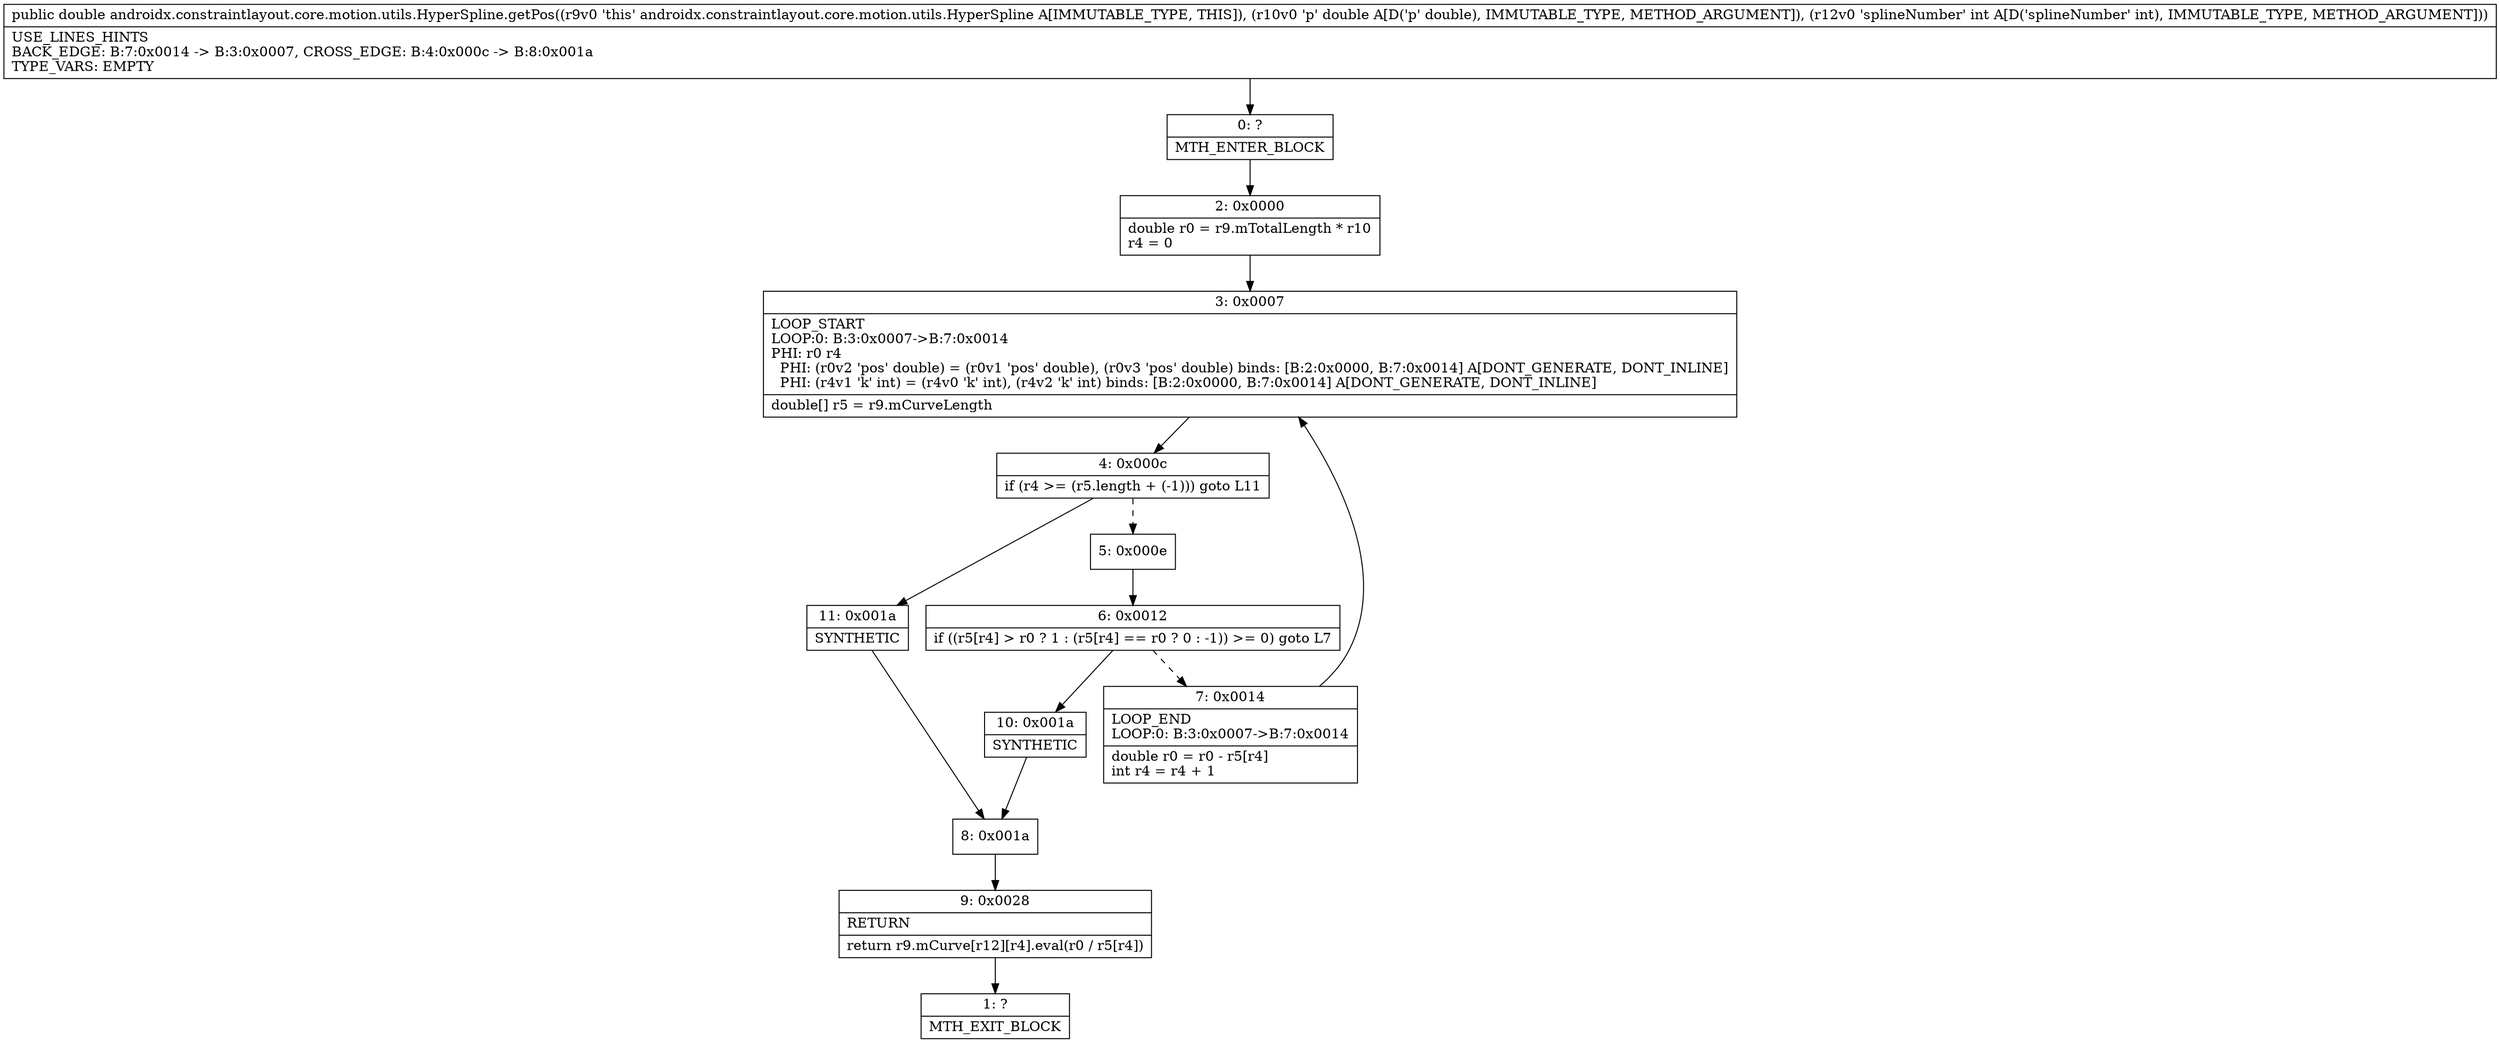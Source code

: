 digraph "CFG forandroidx.constraintlayout.core.motion.utils.HyperSpline.getPos(DI)D" {
Node_0 [shape=record,label="{0\:\ ?|MTH_ENTER_BLOCK\l}"];
Node_2 [shape=record,label="{2\:\ 0x0000|double r0 = r9.mTotalLength * r10\lr4 = 0\l}"];
Node_3 [shape=record,label="{3\:\ 0x0007|LOOP_START\lLOOP:0: B:3:0x0007\-\>B:7:0x0014\lPHI: r0 r4 \l  PHI: (r0v2 'pos' double) = (r0v1 'pos' double), (r0v3 'pos' double) binds: [B:2:0x0000, B:7:0x0014] A[DONT_GENERATE, DONT_INLINE]\l  PHI: (r4v1 'k' int) = (r4v0 'k' int), (r4v2 'k' int) binds: [B:2:0x0000, B:7:0x0014] A[DONT_GENERATE, DONT_INLINE]\l|double[] r5 = r9.mCurveLength\l}"];
Node_4 [shape=record,label="{4\:\ 0x000c|if (r4 \>= (r5.length + (\-1))) goto L11\l}"];
Node_5 [shape=record,label="{5\:\ 0x000e}"];
Node_6 [shape=record,label="{6\:\ 0x0012|if ((r5[r4] \> r0 ? 1 : (r5[r4] == r0 ? 0 : \-1)) \>= 0) goto L7\l}"];
Node_7 [shape=record,label="{7\:\ 0x0014|LOOP_END\lLOOP:0: B:3:0x0007\-\>B:7:0x0014\l|double r0 = r0 \- r5[r4]\lint r4 = r4 + 1\l}"];
Node_10 [shape=record,label="{10\:\ 0x001a|SYNTHETIC\l}"];
Node_8 [shape=record,label="{8\:\ 0x001a}"];
Node_9 [shape=record,label="{9\:\ 0x0028|RETURN\l|return r9.mCurve[r12][r4].eval(r0 \/ r5[r4])\l}"];
Node_1 [shape=record,label="{1\:\ ?|MTH_EXIT_BLOCK\l}"];
Node_11 [shape=record,label="{11\:\ 0x001a|SYNTHETIC\l}"];
MethodNode[shape=record,label="{public double androidx.constraintlayout.core.motion.utils.HyperSpline.getPos((r9v0 'this' androidx.constraintlayout.core.motion.utils.HyperSpline A[IMMUTABLE_TYPE, THIS]), (r10v0 'p' double A[D('p' double), IMMUTABLE_TYPE, METHOD_ARGUMENT]), (r12v0 'splineNumber' int A[D('splineNumber' int), IMMUTABLE_TYPE, METHOD_ARGUMENT]))  | USE_LINES_HINTS\lBACK_EDGE: B:7:0x0014 \-\> B:3:0x0007, CROSS_EDGE: B:4:0x000c \-\> B:8:0x001a\lTYPE_VARS: EMPTY\l}"];
MethodNode -> Node_0;Node_0 -> Node_2;
Node_2 -> Node_3;
Node_3 -> Node_4;
Node_4 -> Node_5[style=dashed];
Node_4 -> Node_11;
Node_5 -> Node_6;
Node_6 -> Node_7[style=dashed];
Node_6 -> Node_10;
Node_7 -> Node_3;
Node_10 -> Node_8;
Node_8 -> Node_9;
Node_9 -> Node_1;
Node_11 -> Node_8;
}

